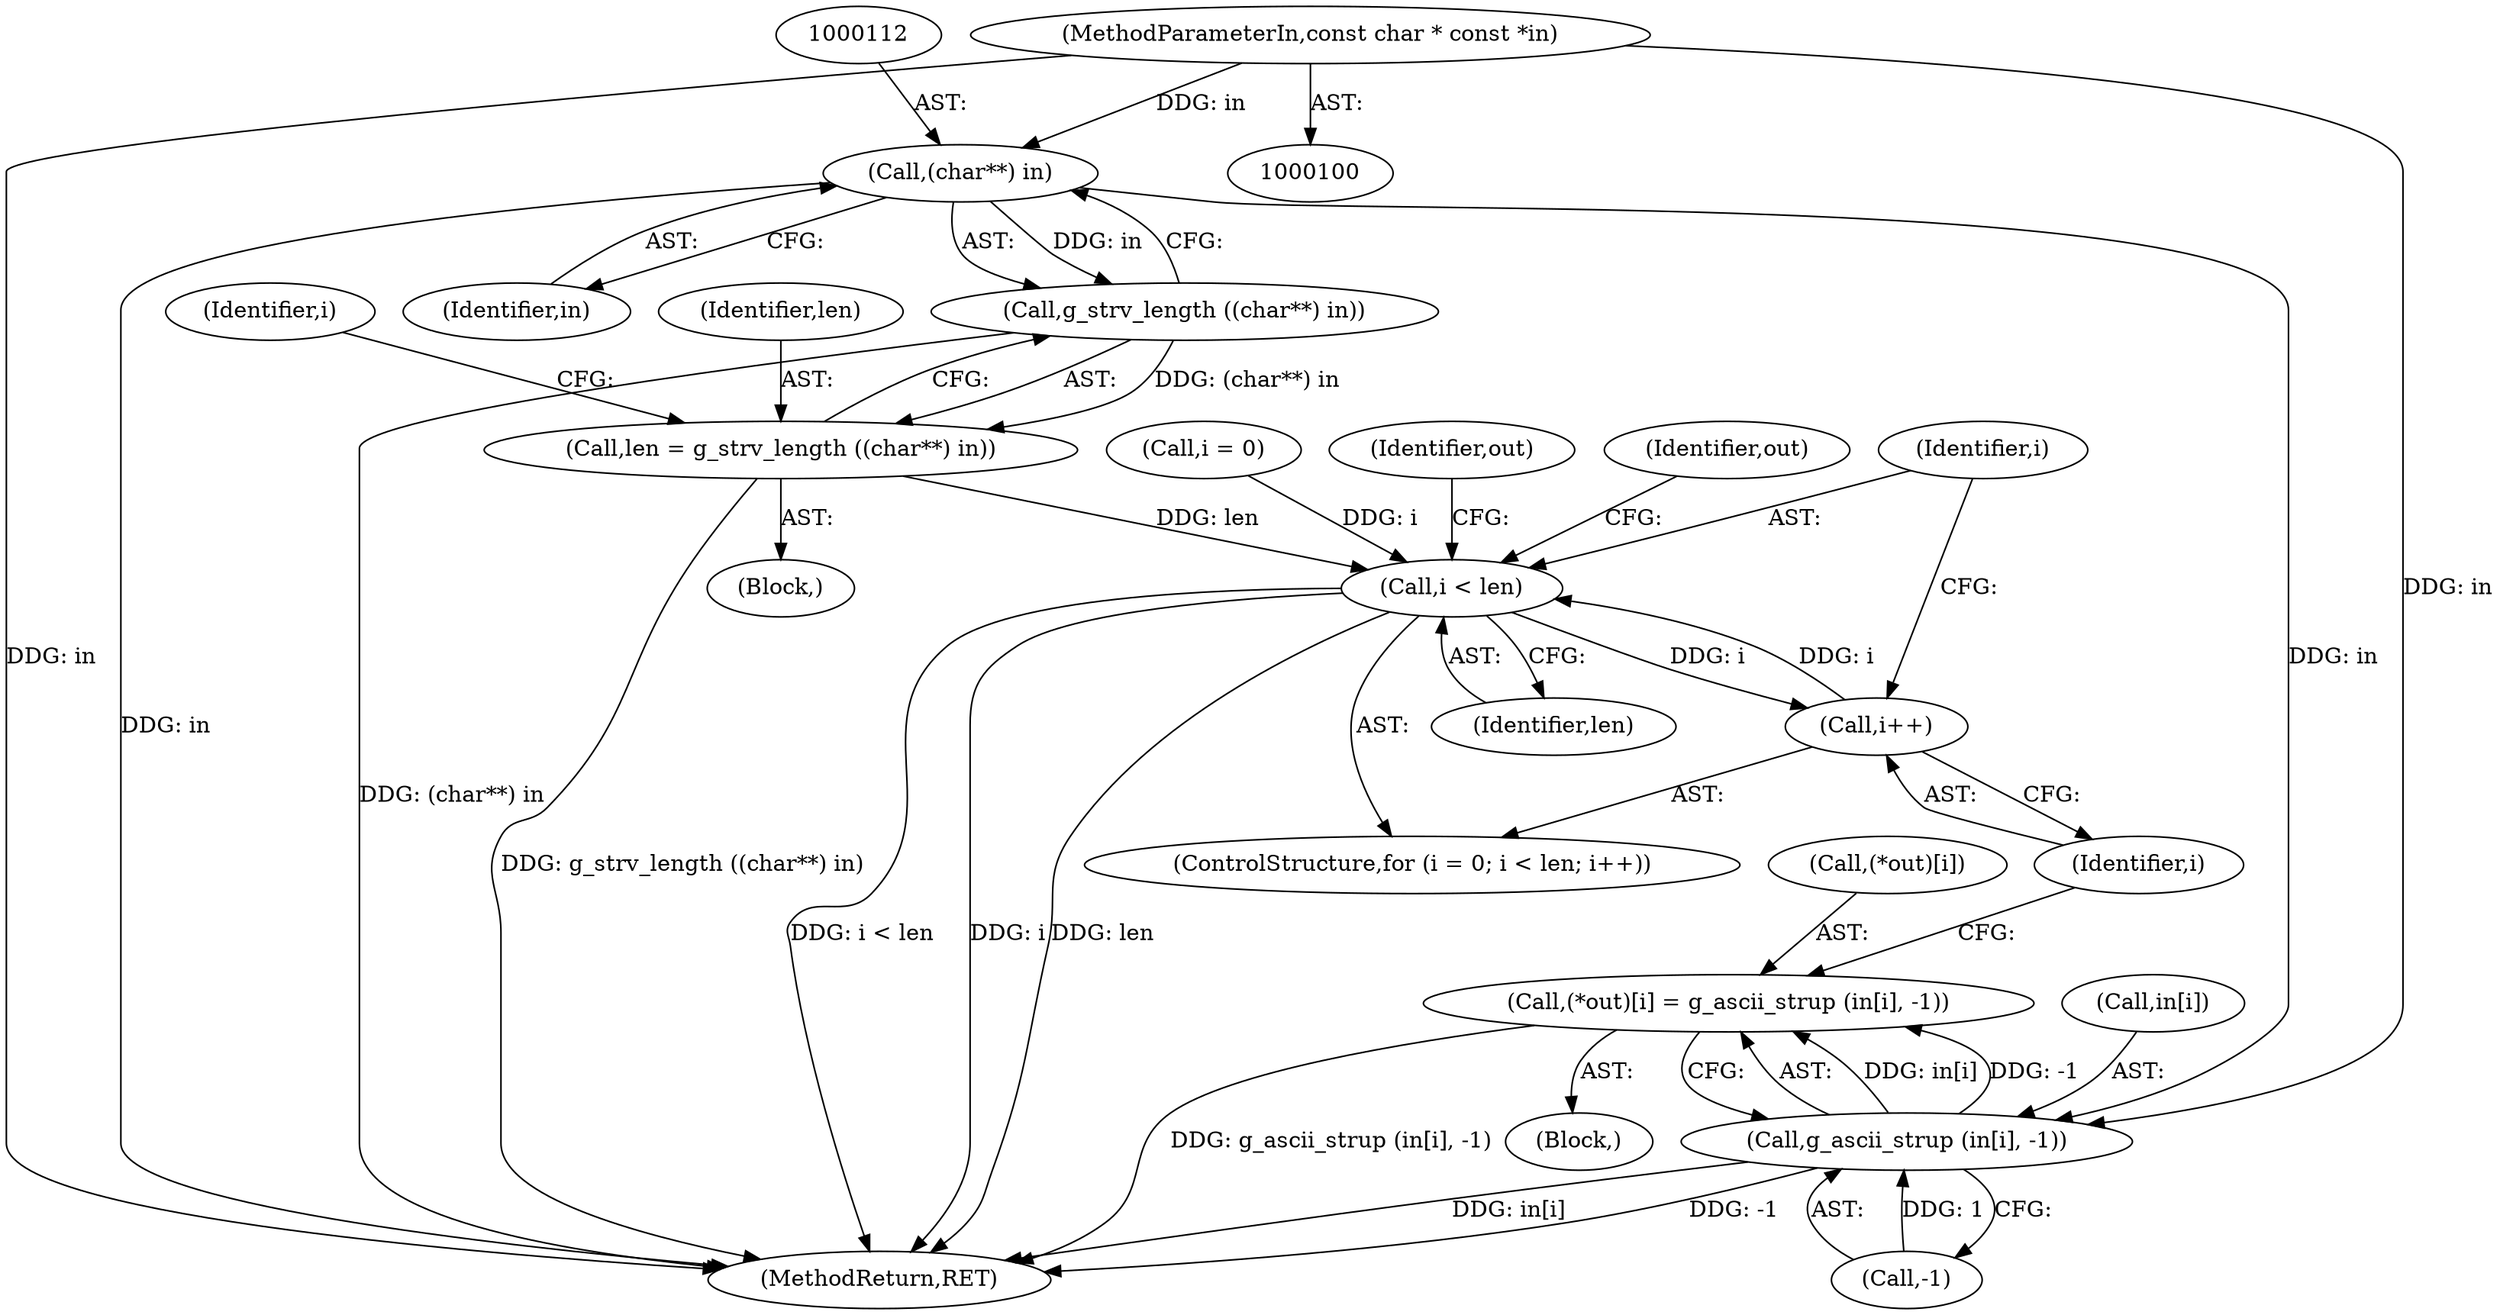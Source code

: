 digraph "1_dbus_9a6bce9b615abca6068348c1606ba8eaf13d9ae0_30@pointer" {
"1000111" [label="(Call,(char**) in)"];
"1000102" [label="(MethodParameterIn,const char * const *in)"];
"1000110" [label="(Call,g_strv_length ((char**) in))"];
"1000108" [label="(Call,len = g_strv_length ((char**) in))"];
"1000118" [label="(Call,i < len)"];
"1000121" [label="(Call,i++)"];
"1000129" [label="(Call,g_ascii_strup (in[i], -1))"];
"1000124" [label="(Call,(*out)[i] = g_ascii_strup (in[i], -1))"];
"1000108" [label="(Call,len = g_strv_length ((char**) in))"];
"1000116" [label="(Identifier,i)"];
"1000105" [label="(Block,)"];
"1000114" [label="(ControlStructure,for (i = 0; i < len; i++))"];
"1000124" [label="(Call,(*out)[i] = g_ascii_strup (in[i], -1))"];
"1000118" [label="(Call,i < len)"];
"1000129" [label="(Call,g_ascii_strup (in[i], -1))"];
"1000127" [label="(Identifier,out)"];
"1000102" [label="(MethodParameterIn,const char * const *in)"];
"1000138" [label="(Identifier,out)"];
"1000110" [label="(Call,g_strv_length ((char**) in))"];
"1000119" [label="(Identifier,i)"];
"1000125" [label="(Call,(*out)[i])"];
"1000130" [label="(Call,in[i])"];
"1000133" [label="(Call,-1)"];
"1000122" [label="(Identifier,i)"];
"1000123" [label="(Block,)"];
"1000109" [label="(Identifier,len)"];
"1000115" [label="(Call,i = 0)"];
"1000111" [label="(Call,(char**) in)"];
"1000121" [label="(Call,i++)"];
"1000113" [label="(Identifier,in)"];
"1000143" [label="(MethodReturn,RET)"];
"1000120" [label="(Identifier,len)"];
"1000111" -> "1000110"  [label="AST: "];
"1000111" -> "1000113"  [label="CFG: "];
"1000112" -> "1000111"  [label="AST: "];
"1000113" -> "1000111"  [label="AST: "];
"1000110" -> "1000111"  [label="CFG: "];
"1000111" -> "1000143"  [label="DDG: in"];
"1000111" -> "1000110"  [label="DDG: in"];
"1000102" -> "1000111"  [label="DDG: in"];
"1000111" -> "1000129"  [label="DDG: in"];
"1000102" -> "1000100"  [label="AST: "];
"1000102" -> "1000143"  [label="DDG: in"];
"1000102" -> "1000129"  [label="DDG: in"];
"1000110" -> "1000108"  [label="AST: "];
"1000108" -> "1000110"  [label="CFG: "];
"1000110" -> "1000143"  [label="DDG: (char**) in"];
"1000110" -> "1000108"  [label="DDG: (char**) in"];
"1000108" -> "1000105"  [label="AST: "];
"1000109" -> "1000108"  [label="AST: "];
"1000116" -> "1000108"  [label="CFG: "];
"1000108" -> "1000143"  [label="DDG: g_strv_length ((char**) in)"];
"1000108" -> "1000118"  [label="DDG: len"];
"1000118" -> "1000114"  [label="AST: "];
"1000118" -> "1000120"  [label="CFG: "];
"1000119" -> "1000118"  [label="AST: "];
"1000120" -> "1000118"  [label="AST: "];
"1000127" -> "1000118"  [label="CFG: "];
"1000138" -> "1000118"  [label="CFG: "];
"1000118" -> "1000143"  [label="DDG: i < len"];
"1000118" -> "1000143"  [label="DDG: i"];
"1000118" -> "1000143"  [label="DDG: len"];
"1000121" -> "1000118"  [label="DDG: i"];
"1000115" -> "1000118"  [label="DDG: i"];
"1000118" -> "1000121"  [label="DDG: i"];
"1000121" -> "1000114"  [label="AST: "];
"1000121" -> "1000122"  [label="CFG: "];
"1000122" -> "1000121"  [label="AST: "];
"1000119" -> "1000121"  [label="CFG: "];
"1000129" -> "1000124"  [label="AST: "];
"1000129" -> "1000133"  [label="CFG: "];
"1000130" -> "1000129"  [label="AST: "];
"1000133" -> "1000129"  [label="AST: "];
"1000124" -> "1000129"  [label="CFG: "];
"1000129" -> "1000143"  [label="DDG: in[i]"];
"1000129" -> "1000143"  [label="DDG: -1"];
"1000129" -> "1000124"  [label="DDG: in[i]"];
"1000129" -> "1000124"  [label="DDG: -1"];
"1000133" -> "1000129"  [label="DDG: 1"];
"1000124" -> "1000123"  [label="AST: "];
"1000125" -> "1000124"  [label="AST: "];
"1000122" -> "1000124"  [label="CFG: "];
"1000124" -> "1000143"  [label="DDG: g_ascii_strup (in[i], -1)"];
}
